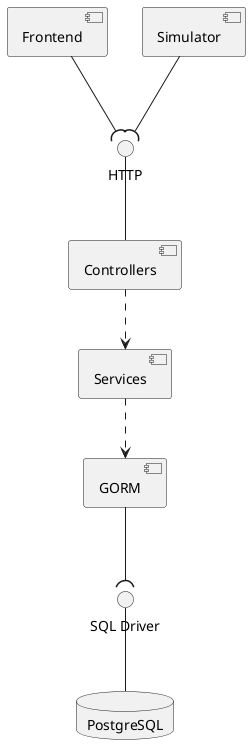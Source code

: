 @startuml

database PostgreSQL
component GORM
component Services
component Controllers
component Frontend
component Simulator
() HTTP
() "SQL Driver" as SQLDriver

Frontend -down-( HTTP
Simulator -down-( HTTP
Controllers -up- HTTP

Controllers ..> Services
Services ..> GORM

GORM -down-( SQLDriver
PostgreSQL -up- SQLDriver

@enduml